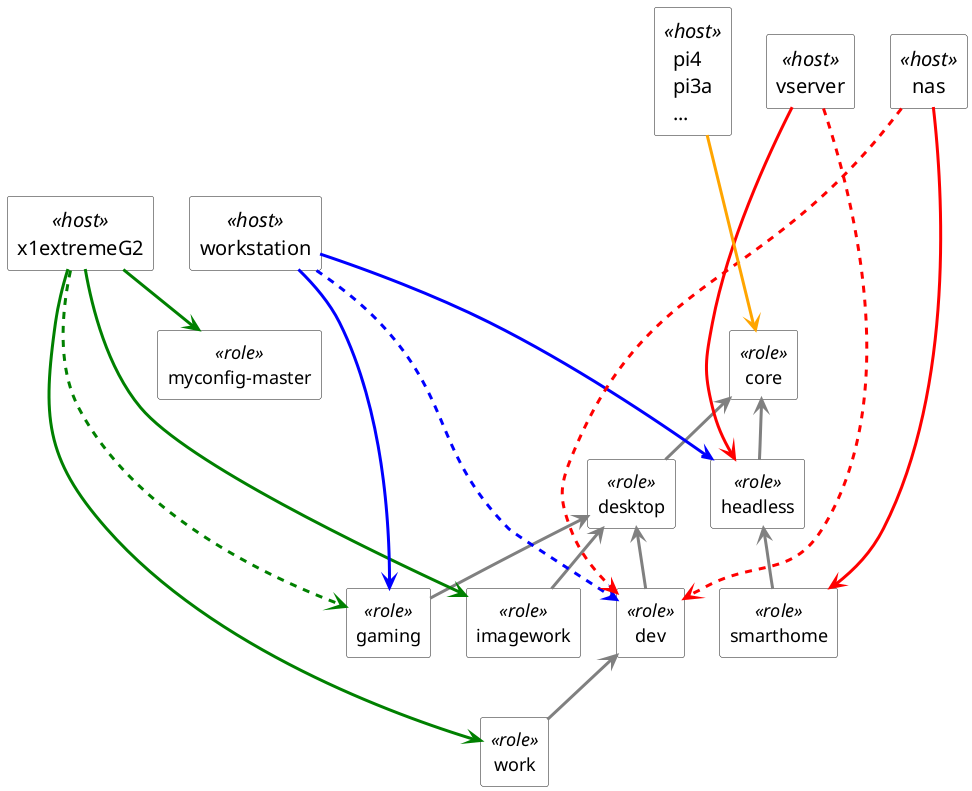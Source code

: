 @startuml ./README

skinparam Arrow {
    Color #gray
    FontSize 16
    Thickness 3
}

skinparam rectangle<<role>> {
    BackgroundColor white
    FontSize 18
}

skinparam rectangle<<host>> {
    BackgroundColor white
    FontSize 20
}

' Roles
'################################################
together {
rectangle core <<role>>
rectangle headless <<role>>
rectangle smarthome <<role>>
rectangle desktop <<role>>
rectangle dev <<role>>
rectangle gaming <<role>>
rectangle imagework <<role>>
rectangle work <<role>>

core <-- headless
headless <-- smarthome
core <-- desktop
desktop <-- dev
desktop <-- gaming
desktop <-- imagework
dev <-- work
}

' Hosts
'################################################
together {
rectangle x1extremeG2 <<host>>
x1extremeG2 -[#green]--> work
x1extremeG2 -[#green,dashed]--> gaming
x1extremeG2 -[#green]--> imagework
rectangle "myconfig-master" <<role>> as master
x1extremeG2 -[#green]-> master

rectangle workstation <<host>>
workstation -[#blue]--> gaming
workstation -[#blue,dashed]--> dev
workstation -[#blue]--> headless
}

together {
rectangle nas <<host>>
nas -[#red]--> smarthome
nas -[#red,dashed]--> dev

rectangle vserver <<host>>
vserver -[#red]--> headless
vserver -[#red,dashed]--> dev

rectangle "pi4\npi3a\n..." <<host>> as pis
pis -[#orange]--> core
}

@enduml
